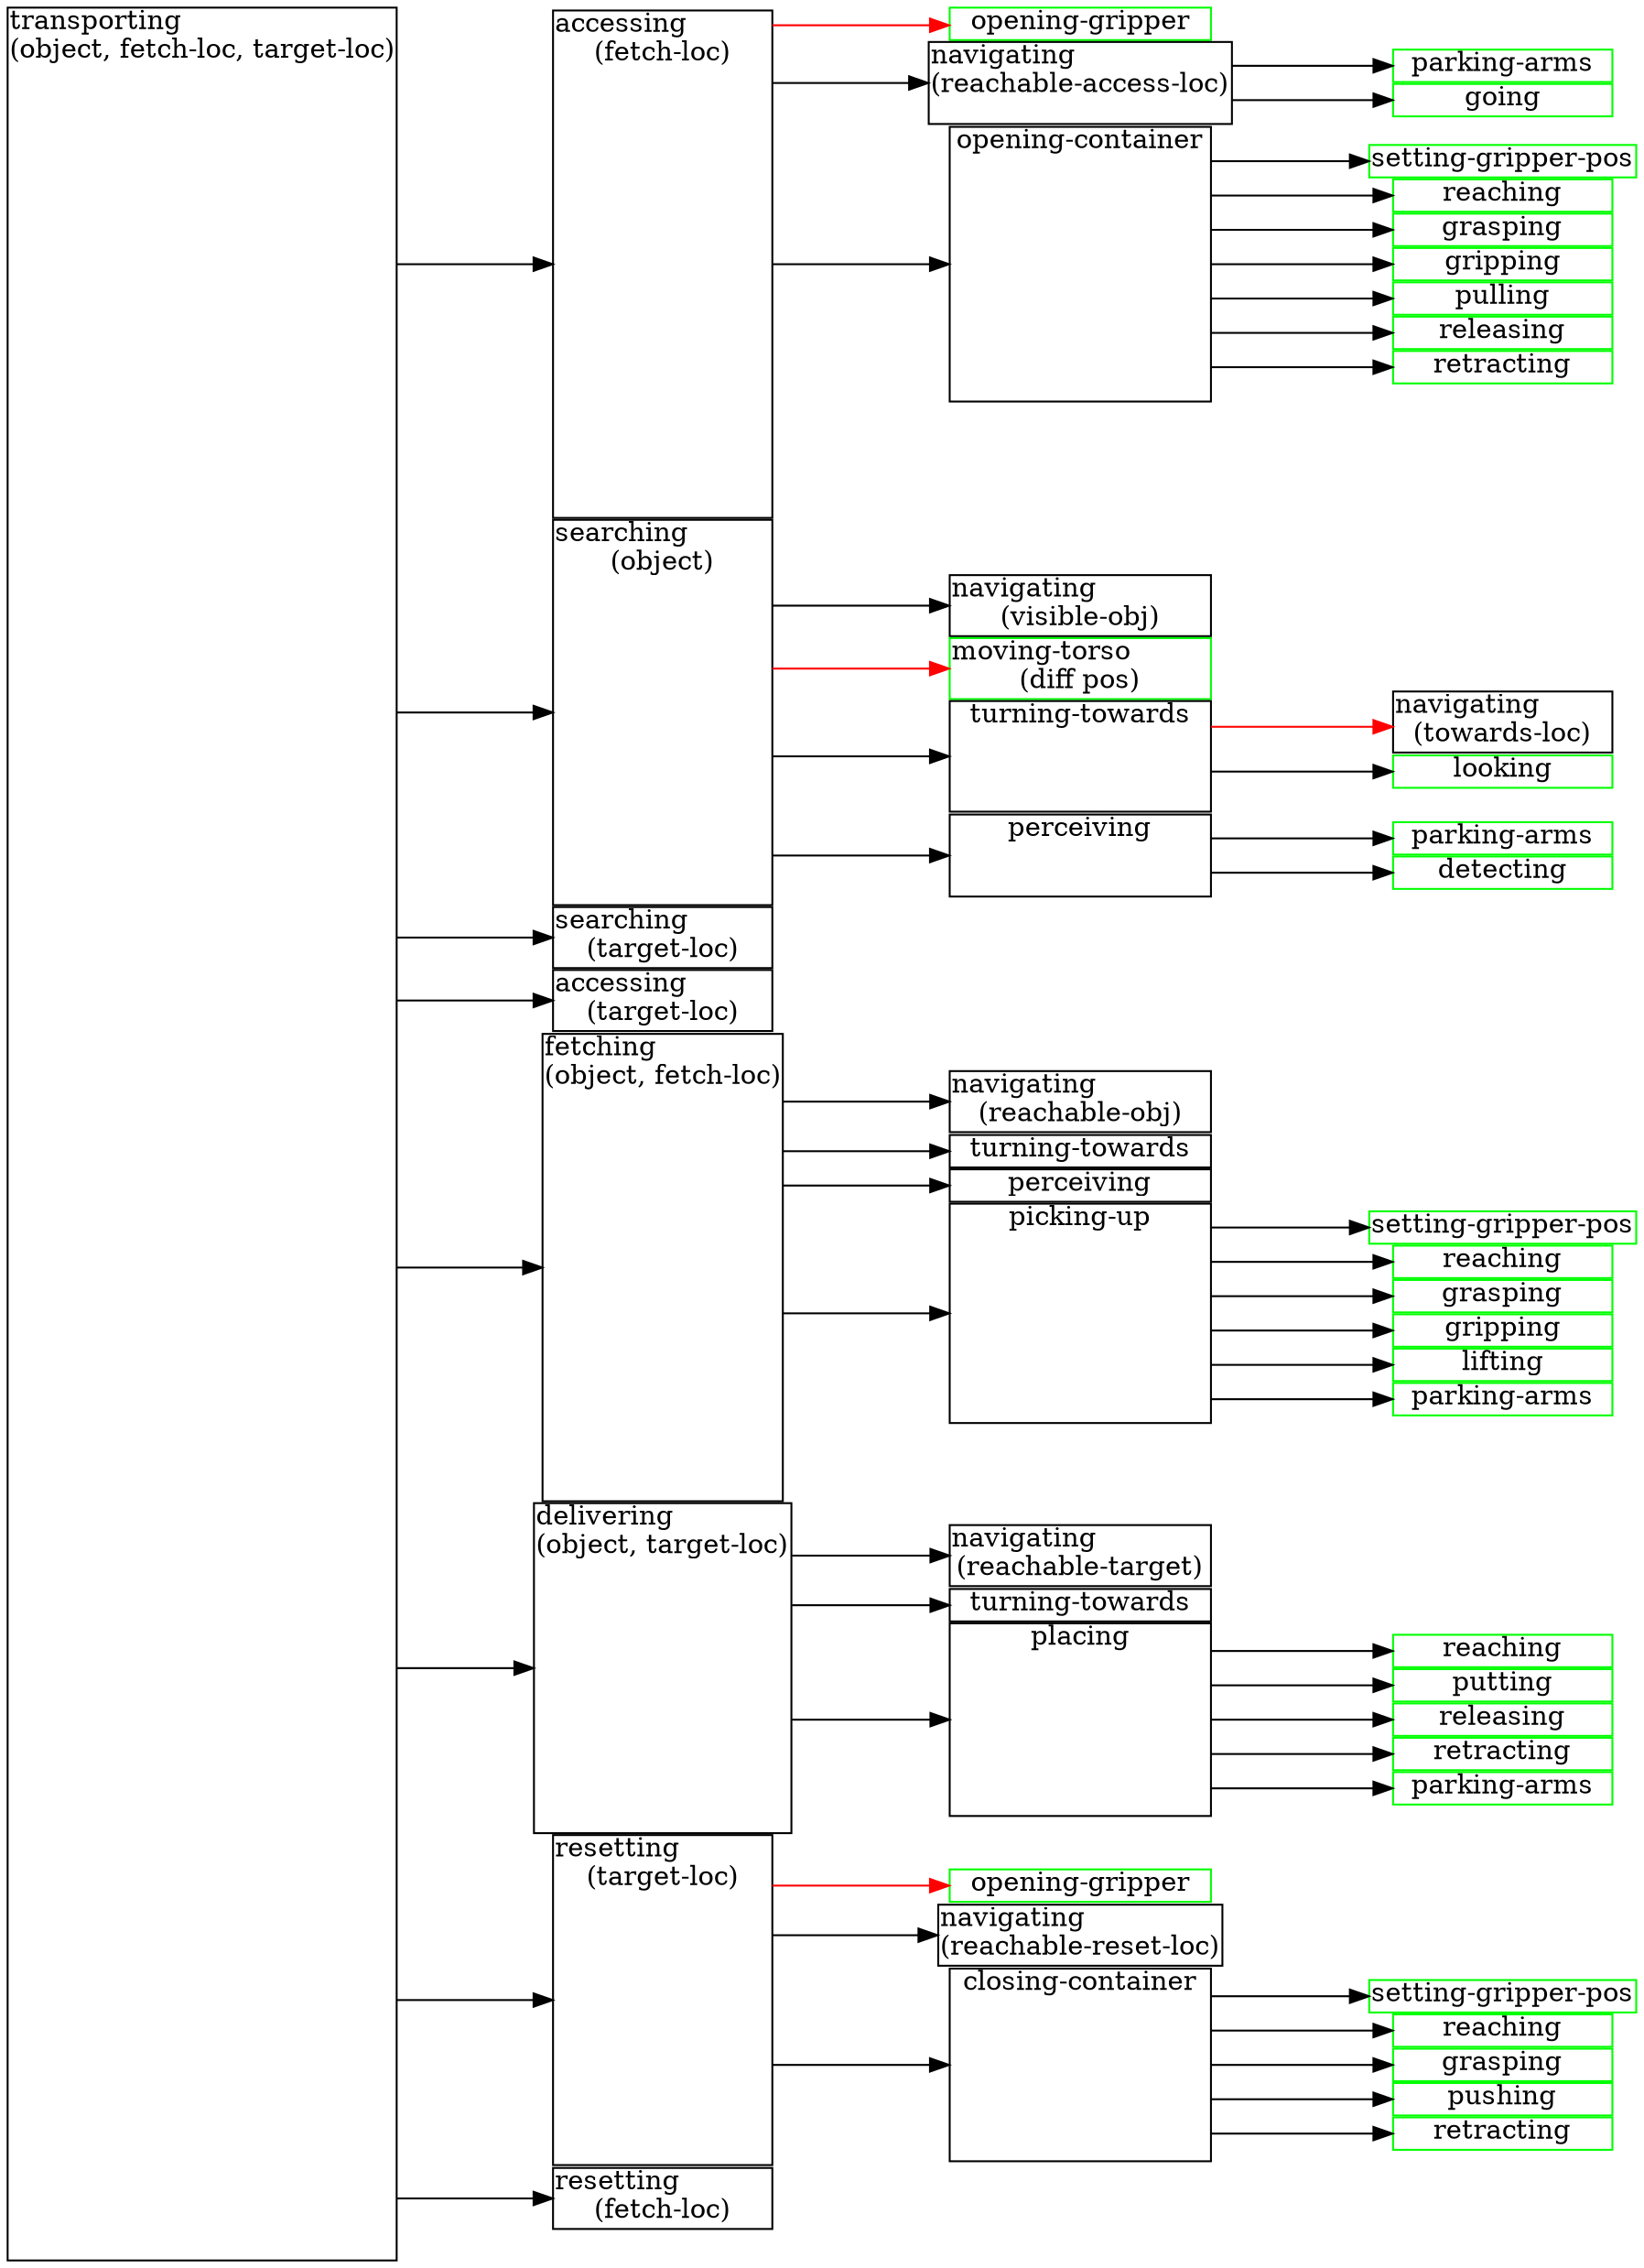 digraph CRAM {
  graph [rankdir="LR", splines=ortho, concentrate=true,
         nodesep=0.02, ranksep=1.0];
  node [shape=box, labelloc=t, height=0.2, margin="0.01, 0.01"];
  edge [splines=none];

  //////////////////////////////////////////////////////////////

  transporting [label="transporting\l(object, fetch-loc, target-loc)",height=16.4];

  node [width=1.6];

  accessing_f [label="accessing\l(fetch-loc)",height=3.7];
  searching_o [label="searching\l(object)",height=2.8];
  searching_t [label="searching\l(target-loc)"];
  accessing_t [label="accessing\l(target-loc)"];
  fetching    [label="fetching\l(object, fetch-loc)",height=3.4];
  delivering  [label="delivering\l(object, target-loc)",height=2.4];
  resetting_t [label="resetting\l(target-loc)",height=2.4];
  resetting_f [label="resetting\l(fetch-loc)"];

  // invisible nodes to make joint elbow connections
  // transporting_1 [style=invisible,fixedsize=true,width=0,height=0,label=""];
  // transporting_2 [style=invisible,fixedsize=true,width=0,height=0,label=""];
  // transporting_3 [style=invisible,fixedsize=true,width=0,height=0,label=""];
  // transporting -> transporting_1 [arrowhead=none];
  // transporting_1 -> transporting_2 [arrowhead=none];
  // transporting_1 -> transporting_3 [arrowhead=none];
  // { rank = same; transporting_1; transporting_2; transporting_3 }

  transporting -> accessing_f;
  transporting -> searching_o;
  transporting -> searching_t;
  transporting -> accessing_t;
  transporting -> fetching;
  transporting -> delivering;
  transporting -> resetting_t;
  transporting -> resetting_f;

  { rank = same;
    accessing_f; searching_o; searching_t; accessing_t; fetching;
    delivering; resetting_t; resetting_f;
  }

  ////////////////////////////////////////////////////////

  node [width=1.9];

  opening_gr_fail [label="opening-gripper", color=Green];
  navigating_acc  [label="navigating\l(reachable-access-loc)", height=0.6];
  opening_cont    [label="opening-container", height=2];

  accessing_f -> opening_gr_fail [weight=1, color=Red];
  accessing_f -> navigating_acc;
  accessing_f -> opening_cont [weight=3]

  navigating_vis_obj [label="navigating\l(visible-obj)"]
  moving_torso       [label="moving-torso\l(diff pos)", color=Green];
  turning            [label="turning-towards", height=0.8];
  perceiving         [label="perceiving", height=0.6];

  searching_o -> navigating_vis_obj;
  searching_o -> moving_torso [color=Red];
  searching_o -> turning;
  searching_o -> perceiving [weight=1];

  navigating_rch_obj [label="navigating\l(reachable-obj)"];
  turning_2          [label="turning-towards"];
  perceiving_2       [label="perceiving"];
  picking_up         [label="picking-up", height=1.6];

  fetching -> navigating_rch_obj [weight=1];
  fetching -> turning_2;
  fetching -> perceiving_2;
  fetching -> picking_up [weight=3];

  navigating_rch_tar [label="navigating\l(reachable-target)"];
  turning_3          [label="turning-towards"];
  placing            [label="placing", height=1.4];

  delivering -> navigating_rch_tar;
  delivering -> turning_3;
  delivering -> placing [weight=2];

  opening_gr_fail_2 [label="opening-gripper", color=Green];
  navigating_res    [label="navigating\l(reachable-reset-loc)"];
  closing_cont      [label="closing-container", height=1.4];

  resetting_t -> opening_gr_fail_2 [color=Red];
  resetting_t -> navigating_res;
  resetting_t -> closing_cont [weight=2];

  { rank = same;
    opening_gr_fail navigating_acc opening_cont
    navigating_vis_obj moving_torso turning perceiving
    navigating_rch_obj turning_2 perceiving_2 picking_up
    navigating_rch_tar turning_3 placing
    opening_gr_fail_2 navigating_res closing_cont
  }

  ///////////////////////////////////////////////////

  node [width=1.6];

  parking_arms_2     [label="parking-arms", color=Green];
  going              [color=Green];

  navigating_acc -> parking_arms_2;
  navigating_acc -> going;

  setting_gripper  [label="setting-gripper-pos", color=Green];
  reaching         [label="reaching", color=Green];
  grasping         [label="grasping", color=Green];
  gripping         [label="gripping", color=Green];
  pulling          [label="pulling", color=Green];
  releasing        [label="releasing", color=Green];
  retracting       [label="retracting", color=Green];

  opening_cont -> setting_gripper;
  opening_cont -> reaching;
  opening_cont -> grasping;
  opening_cont -> gripping;
  opening_cont -> pulling;
  opening_cont -> releasing;
  opening_cont -> retracting;

  navigating_fail  [label="navigating\l(towards-loc)"];
  looking          [color=Green];

  turning -> navigating_fail [color=Red]
  turning -> looking

  parking_arms_3   [label="parking-arms", color=Green];
  detecting        [label="detecting", color=Green];

  perceiving -> parking_arms_3
  perceiving -> detecting

  setting_gripper_2 [label="setting-gripper-pos", color=Green]
  reaching_2        [label="reaching", color=Green]
  grasping_2        [label="grasping", color=Green]
  gripping_2        [label="gripping", color=Green]
  lifting           [label="lifting", color=Green]
  parking_arms_4    [label="parking-arms", color=Green];

  picking_up -> setting_gripper_2
  picking_up -> reaching_2
  picking_up -> grasping_2
  picking_up -> gripping_2
  picking_up -> lifting
  picking_up -> parking_arms_4

  reaching_3      [label="reaching", color=Green]
  putting         [label="putting", color=Green]
  releasing_3     [label="releasing", color=Green]
  retracting_3    [label="retracting", color=Green]
  parking_arms_5  [label="parking-arms", color=Green];

  placing -> reaching_3
  placing -> putting
  placing -> releasing_3
  placing -> retracting_3
  placing -> parking_arms_5

  setting_gripper_4 [label="setting-gripper-pos", color=Green]
  reaching_4        [label="reaching", color=Green]
  grasping_4        [label="grasping", color=Green]
  pushing_4         [label="pushing", color=Green]
  retracting_4      [label="retracting", color=Green]

  closing_cont -> setting_gripper_4
  closing_cont -> reaching_4
  closing_cont -> grasping_4
  closing_cont -> pushing_4
  closing_cont -> retracting_4
}